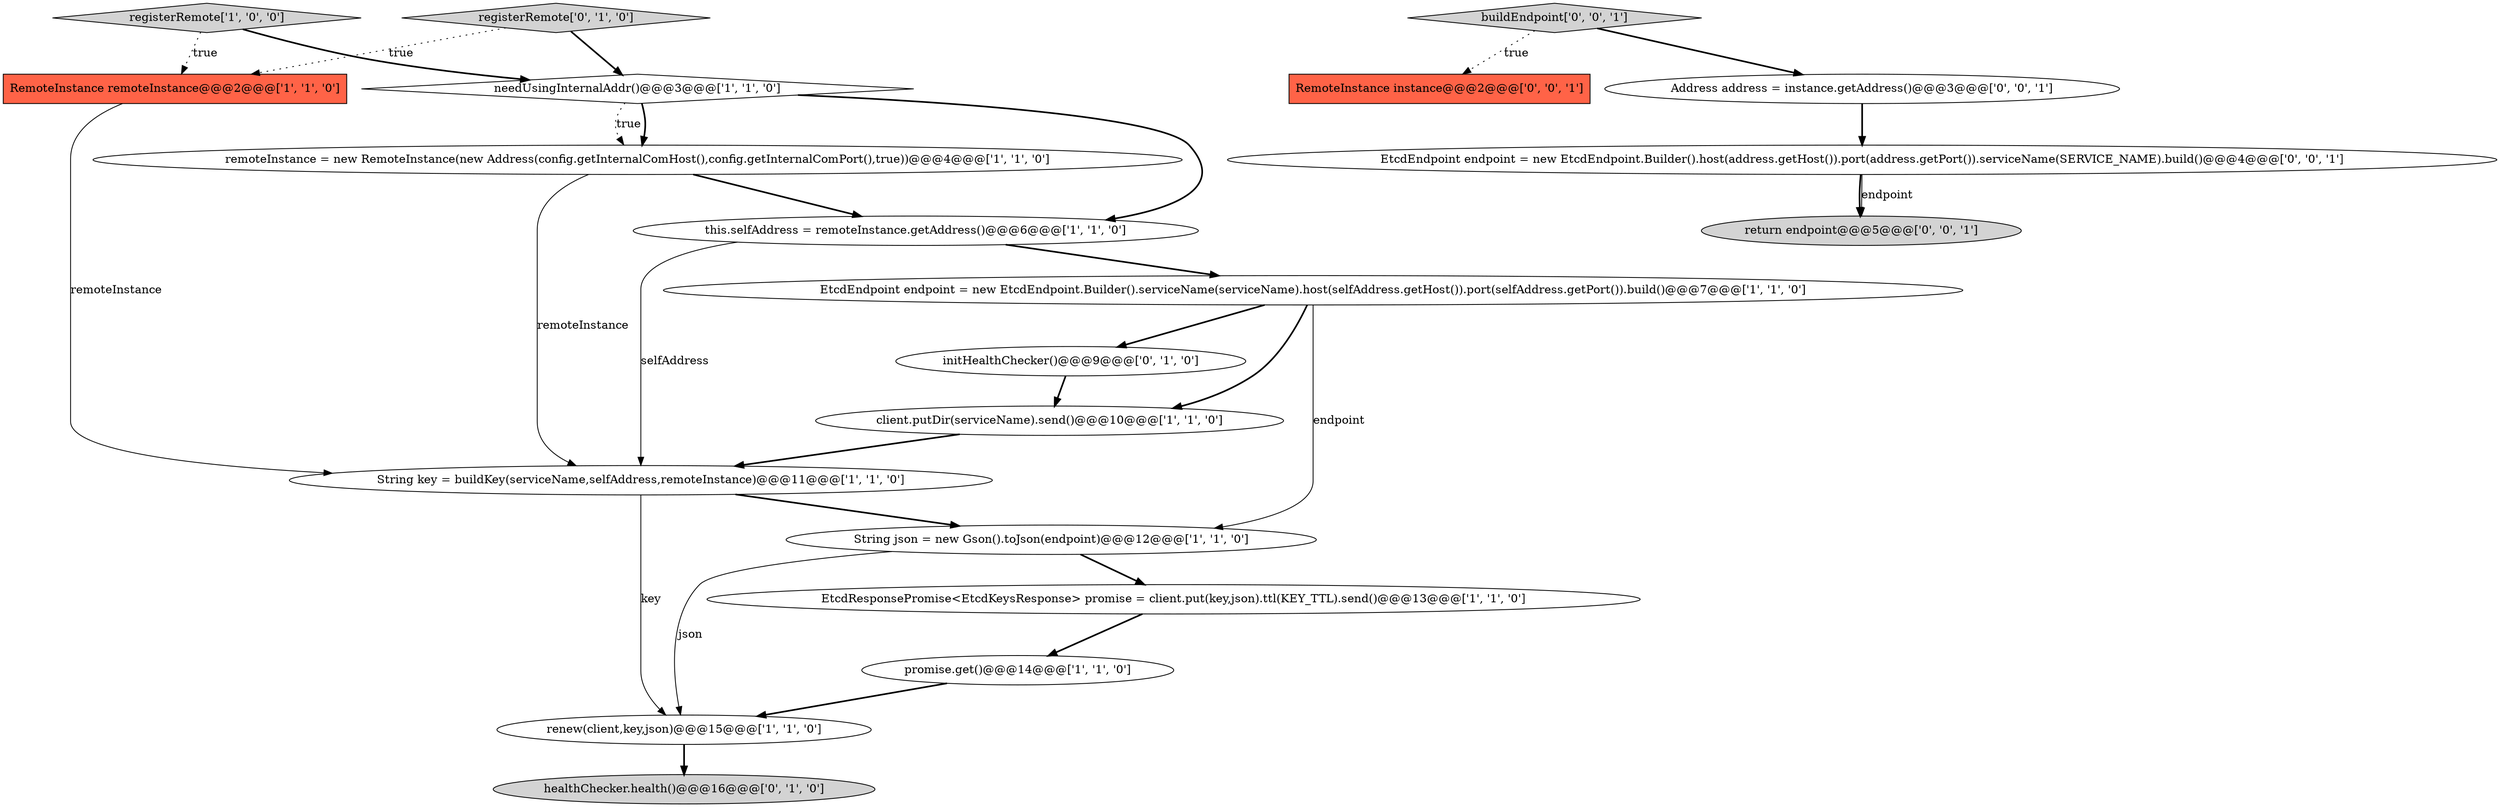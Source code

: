 digraph {
0 [style = filled, label = "registerRemote['1', '0', '0']", fillcolor = lightgray, shape = diamond image = "AAA0AAABBB1BBB"];
8 [style = filled, label = "RemoteInstance remoteInstance@@@2@@@['1', '1', '0']", fillcolor = tomato, shape = box image = "AAA0AAABBB1BBB"];
16 [style = filled, label = "RemoteInstance instance@@@2@@@['0', '0', '1']", fillcolor = tomato, shape = box image = "AAA0AAABBB3BBB"];
6 [style = filled, label = "client.putDir(serviceName).send()@@@10@@@['1', '1', '0']", fillcolor = white, shape = ellipse image = "AAA0AAABBB1BBB"];
9 [style = filled, label = "needUsingInternalAddr()@@@3@@@['1', '1', '0']", fillcolor = white, shape = diamond image = "AAA0AAABBB1BBB"];
1 [style = filled, label = "String json = new Gson().toJson(endpoint)@@@12@@@['1', '1', '0']", fillcolor = white, shape = ellipse image = "AAA0AAABBB1BBB"];
5 [style = filled, label = "EtcdEndpoint endpoint = new EtcdEndpoint.Builder().serviceName(serviceName).host(selfAddress.getHost()).port(selfAddress.getPort()).build()@@@7@@@['1', '1', '0']", fillcolor = white, shape = ellipse image = "AAA0AAABBB1BBB"];
2 [style = filled, label = "renew(client,key,json)@@@15@@@['1', '1', '0']", fillcolor = white, shape = ellipse image = "AAA0AAABBB1BBB"];
11 [style = filled, label = "remoteInstance = new RemoteInstance(new Address(config.getInternalComHost(),config.getInternalComPort(),true))@@@4@@@['1', '1', '0']", fillcolor = white, shape = ellipse image = "AAA0AAABBB1BBB"];
12 [style = filled, label = "registerRemote['0', '1', '0']", fillcolor = lightgray, shape = diamond image = "AAA0AAABBB2BBB"];
17 [style = filled, label = "Address address = instance.getAddress()@@@3@@@['0', '0', '1']", fillcolor = white, shape = ellipse image = "AAA0AAABBB3BBB"];
19 [style = filled, label = "return endpoint@@@5@@@['0', '0', '1']", fillcolor = lightgray, shape = ellipse image = "AAA0AAABBB3BBB"];
10 [style = filled, label = "String key = buildKey(serviceName,selfAddress,remoteInstance)@@@11@@@['1', '1', '0']", fillcolor = white, shape = ellipse image = "AAA0AAABBB1BBB"];
3 [style = filled, label = "EtcdResponsePromise<EtcdKeysResponse> promise = client.put(key,json).ttl(KEY_TTL).send()@@@13@@@['1', '1', '0']", fillcolor = white, shape = ellipse image = "AAA0AAABBB1BBB"];
4 [style = filled, label = "this.selfAddress = remoteInstance.getAddress()@@@6@@@['1', '1', '0']", fillcolor = white, shape = ellipse image = "AAA0AAABBB1BBB"];
13 [style = filled, label = "initHealthChecker()@@@9@@@['0', '1', '0']", fillcolor = white, shape = ellipse image = "AAA1AAABBB2BBB"];
15 [style = filled, label = "EtcdEndpoint endpoint = new EtcdEndpoint.Builder().host(address.getHost()).port(address.getPort()).serviceName(SERVICE_NAME).build()@@@4@@@['0', '0', '1']", fillcolor = white, shape = ellipse image = "AAA0AAABBB3BBB"];
14 [style = filled, label = "healthChecker.health()@@@16@@@['0', '1', '0']", fillcolor = lightgray, shape = ellipse image = "AAA1AAABBB2BBB"];
7 [style = filled, label = "promise.get()@@@14@@@['1', '1', '0']", fillcolor = white, shape = ellipse image = "AAA0AAABBB1BBB"];
18 [style = filled, label = "buildEndpoint['0', '0', '1']", fillcolor = lightgray, shape = diamond image = "AAA0AAABBB3BBB"];
11->4 [style = bold, label=""];
9->11 [style = bold, label=""];
8->10 [style = solid, label="remoteInstance"];
1->2 [style = solid, label="json"];
9->4 [style = bold, label=""];
0->8 [style = dotted, label="true"];
9->11 [style = dotted, label="true"];
4->5 [style = bold, label=""];
0->9 [style = bold, label=""];
13->6 [style = bold, label=""];
11->10 [style = solid, label="remoteInstance"];
15->19 [style = bold, label=""];
3->7 [style = bold, label=""];
5->1 [style = solid, label="endpoint"];
15->19 [style = solid, label="endpoint"];
5->13 [style = bold, label=""];
6->10 [style = bold, label=""];
12->9 [style = bold, label=""];
18->16 [style = dotted, label="true"];
12->8 [style = dotted, label="true"];
10->1 [style = bold, label=""];
1->3 [style = bold, label=""];
17->15 [style = bold, label=""];
4->10 [style = solid, label="selfAddress"];
10->2 [style = solid, label="key"];
18->17 [style = bold, label=""];
2->14 [style = bold, label=""];
5->6 [style = bold, label=""];
7->2 [style = bold, label=""];
}
